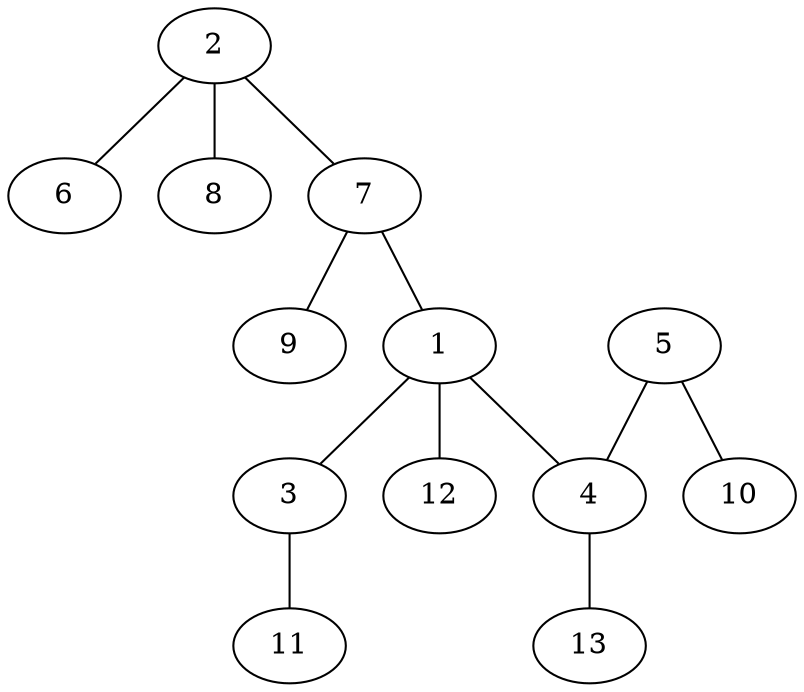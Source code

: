 strict graph "" {
	2	 [style=vertex];
	6	 [style=vertex];
	2 -- 6	 [style="edge"];
	8	 [style=vertex];
	2 -- 8	 [style="edge"];
	7	 [style=vertex];
	2 -- 7	 [style="edge"];
	9	 [style=vertex];
	7 -- 9	 [style="edge"];
	1	 [style=vertex];
	7 -- 1	 [style="edge"];
	3	 [style=vertex];
	1 -- 3	 [style="edge"];
	12	 [style=vertex];
	1 -- 12	 [style="edge"];
	4	 [style=vertex];
	1 -- 4	 [style="edge"];
	5	 [style=vertex];
	10	 [style=vertex];
	5 -- 10	 [style="edge"];
	5 -- 4	 [style="edge"];
	11	 [style=vertex];
	3 -- 11	 [style="edge"];
	13	 [style=vertex];
	4 -- 13	 [style="edge"];
}
